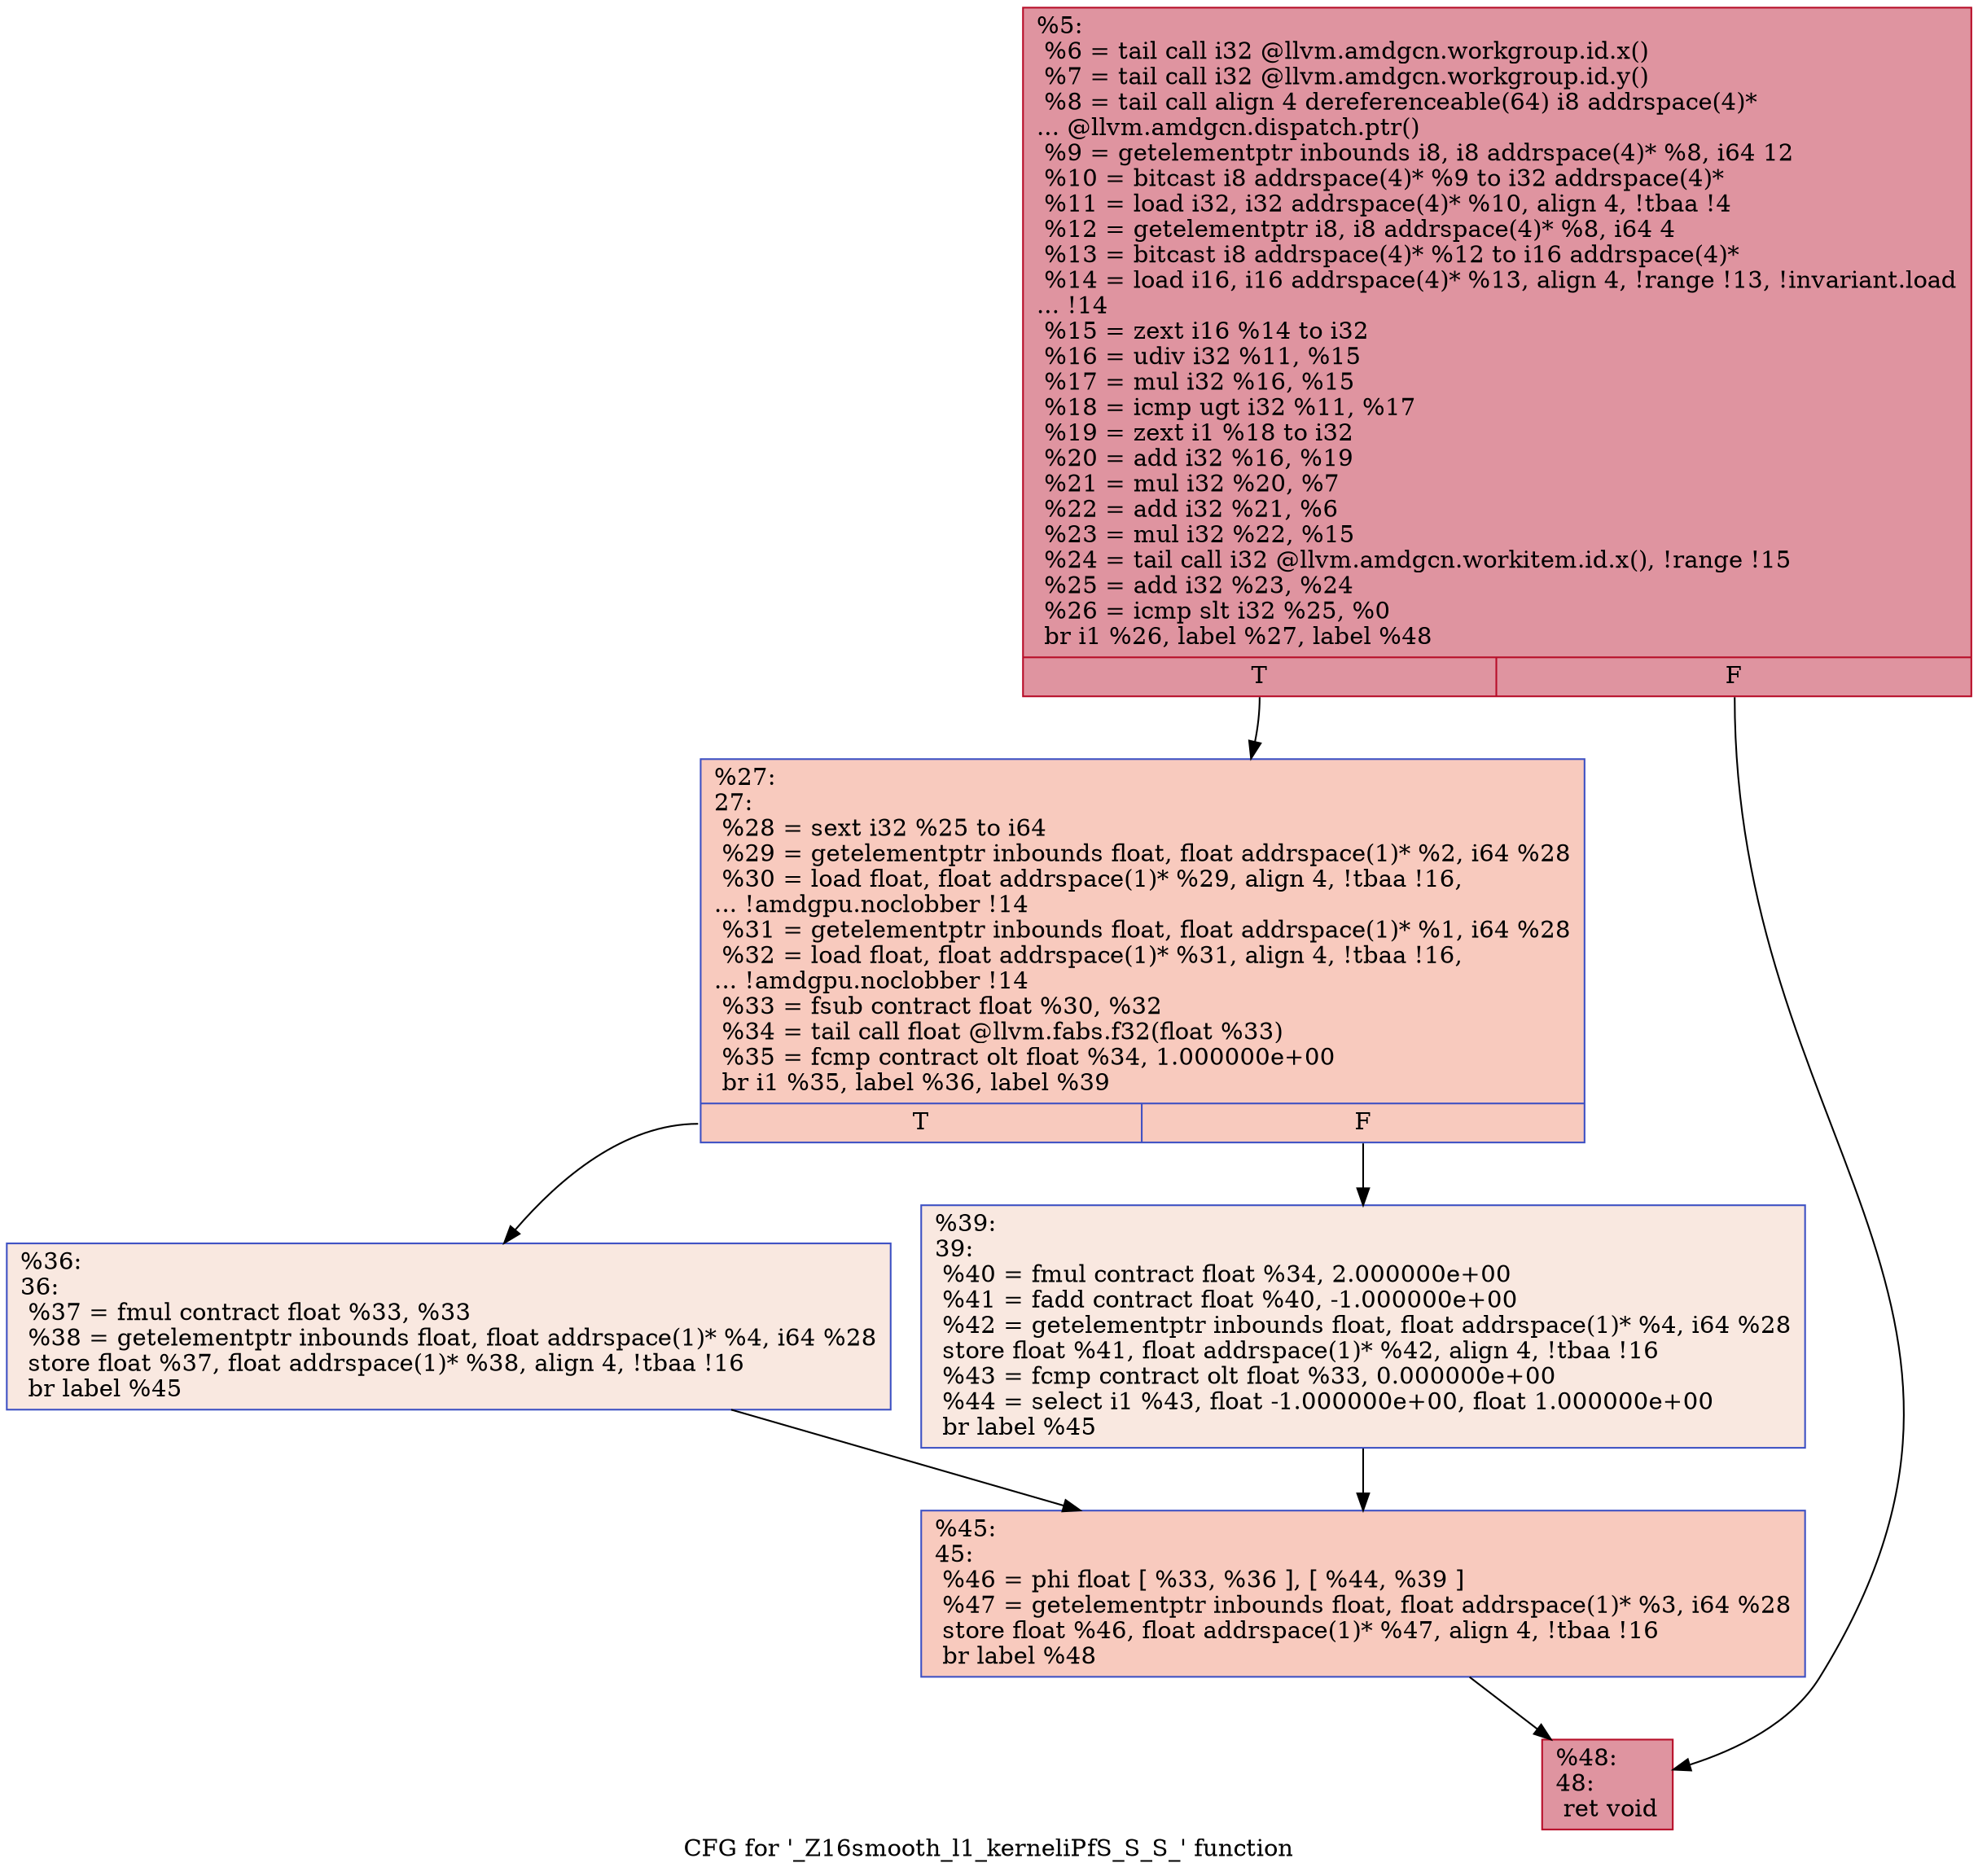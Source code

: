 digraph "CFG for '_Z16smooth_l1_kerneliPfS_S_S_' function" {
	label="CFG for '_Z16smooth_l1_kerneliPfS_S_S_' function";

	Node0x5504a60 [shape=record,color="#b70d28ff", style=filled, fillcolor="#b70d2870",label="{%5:\l  %6 = tail call i32 @llvm.amdgcn.workgroup.id.x()\l  %7 = tail call i32 @llvm.amdgcn.workgroup.id.y()\l  %8 = tail call align 4 dereferenceable(64) i8 addrspace(4)*\l... @llvm.amdgcn.dispatch.ptr()\l  %9 = getelementptr inbounds i8, i8 addrspace(4)* %8, i64 12\l  %10 = bitcast i8 addrspace(4)* %9 to i32 addrspace(4)*\l  %11 = load i32, i32 addrspace(4)* %10, align 4, !tbaa !4\l  %12 = getelementptr i8, i8 addrspace(4)* %8, i64 4\l  %13 = bitcast i8 addrspace(4)* %12 to i16 addrspace(4)*\l  %14 = load i16, i16 addrspace(4)* %13, align 4, !range !13, !invariant.load\l... !14\l  %15 = zext i16 %14 to i32\l  %16 = udiv i32 %11, %15\l  %17 = mul i32 %16, %15\l  %18 = icmp ugt i32 %11, %17\l  %19 = zext i1 %18 to i32\l  %20 = add i32 %16, %19\l  %21 = mul i32 %20, %7\l  %22 = add i32 %21, %6\l  %23 = mul i32 %22, %15\l  %24 = tail call i32 @llvm.amdgcn.workitem.id.x(), !range !15\l  %25 = add i32 %23, %24\l  %26 = icmp slt i32 %25, %0\l  br i1 %26, label %27, label %48\l|{<s0>T|<s1>F}}"];
	Node0x5504a60:s0 -> Node0x5507290;
	Node0x5504a60:s1 -> Node0x5507320;
	Node0x5507290 [shape=record,color="#3d50c3ff", style=filled, fillcolor="#ef886b70",label="{%27:\l27:                                               \l  %28 = sext i32 %25 to i64\l  %29 = getelementptr inbounds float, float addrspace(1)* %2, i64 %28\l  %30 = load float, float addrspace(1)* %29, align 4, !tbaa !16,\l... !amdgpu.noclobber !14\l  %31 = getelementptr inbounds float, float addrspace(1)* %1, i64 %28\l  %32 = load float, float addrspace(1)* %31, align 4, !tbaa !16,\l... !amdgpu.noclobber !14\l  %33 = fsub contract float %30, %32\l  %34 = tail call float @llvm.fabs.f32(float %33)\l  %35 = fcmp contract olt float %34, 1.000000e+00\l  br i1 %35, label %36, label %39\l|{<s0>T|<s1>F}}"];
	Node0x5507290:s0 -> Node0x5509300;
	Node0x5507290:s1 -> Node0x5509390;
	Node0x5509300 [shape=record,color="#3d50c3ff", style=filled, fillcolor="#f1ccb870",label="{%36:\l36:                                               \l  %37 = fmul contract float %33, %33\l  %38 = getelementptr inbounds float, float addrspace(1)* %4, i64 %28\l  store float %37, float addrspace(1)* %38, align 4, !tbaa !16\l  br label %45\l}"];
	Node0x5509300 -> Node0x55096f0;
	Node0x5509390 [shape=record,color="#3d50c3ff", style=filled, fillcolor="#f1ccb870",label="{%39:\l39:                                               \l  %40 = fmul contract float %34, 2.000000e+00\l  %41 = fadd contract float %40, -1.000000e+00\l  %42 = getelementptr inbounds float, float addrspace(1)* %4, i64 %28\l  store float %41, float addrspace(1)* %42, align 4, !tbaa !16\l  %43 = fcmp contract olt float %33, 0.000000e+00\l  %44 = select i1 %43, float -1.000000e+00, float 1.000000e+00\l  br label %45\l}"];
	Node0x5509390 -> Node0x55096f0;
	Node0x55096f0 [shape=record,color="#3d50c3ff", style=filled, fillcolor="#ef886b70",label="{%45:\l45:                                               \l  %46 = phi float [ %33, %36 ], [ %44, %39 ]\l  %47 = getelementptr inbounds float, float addrspace(1)* %3, i64 %28\l  store float %46, float addrspace(1)* %47, align 4, !tbaa !16\l  br label %48\l}"];
	Node0x55096f0 -> Node0x5507320;
	Node0x5507320 [shape=record,color="#b70d28ff", style=filled, fillcolor="#b70d2870",label="{%48:\l48:                                               \l  ret void\l}"];
}
